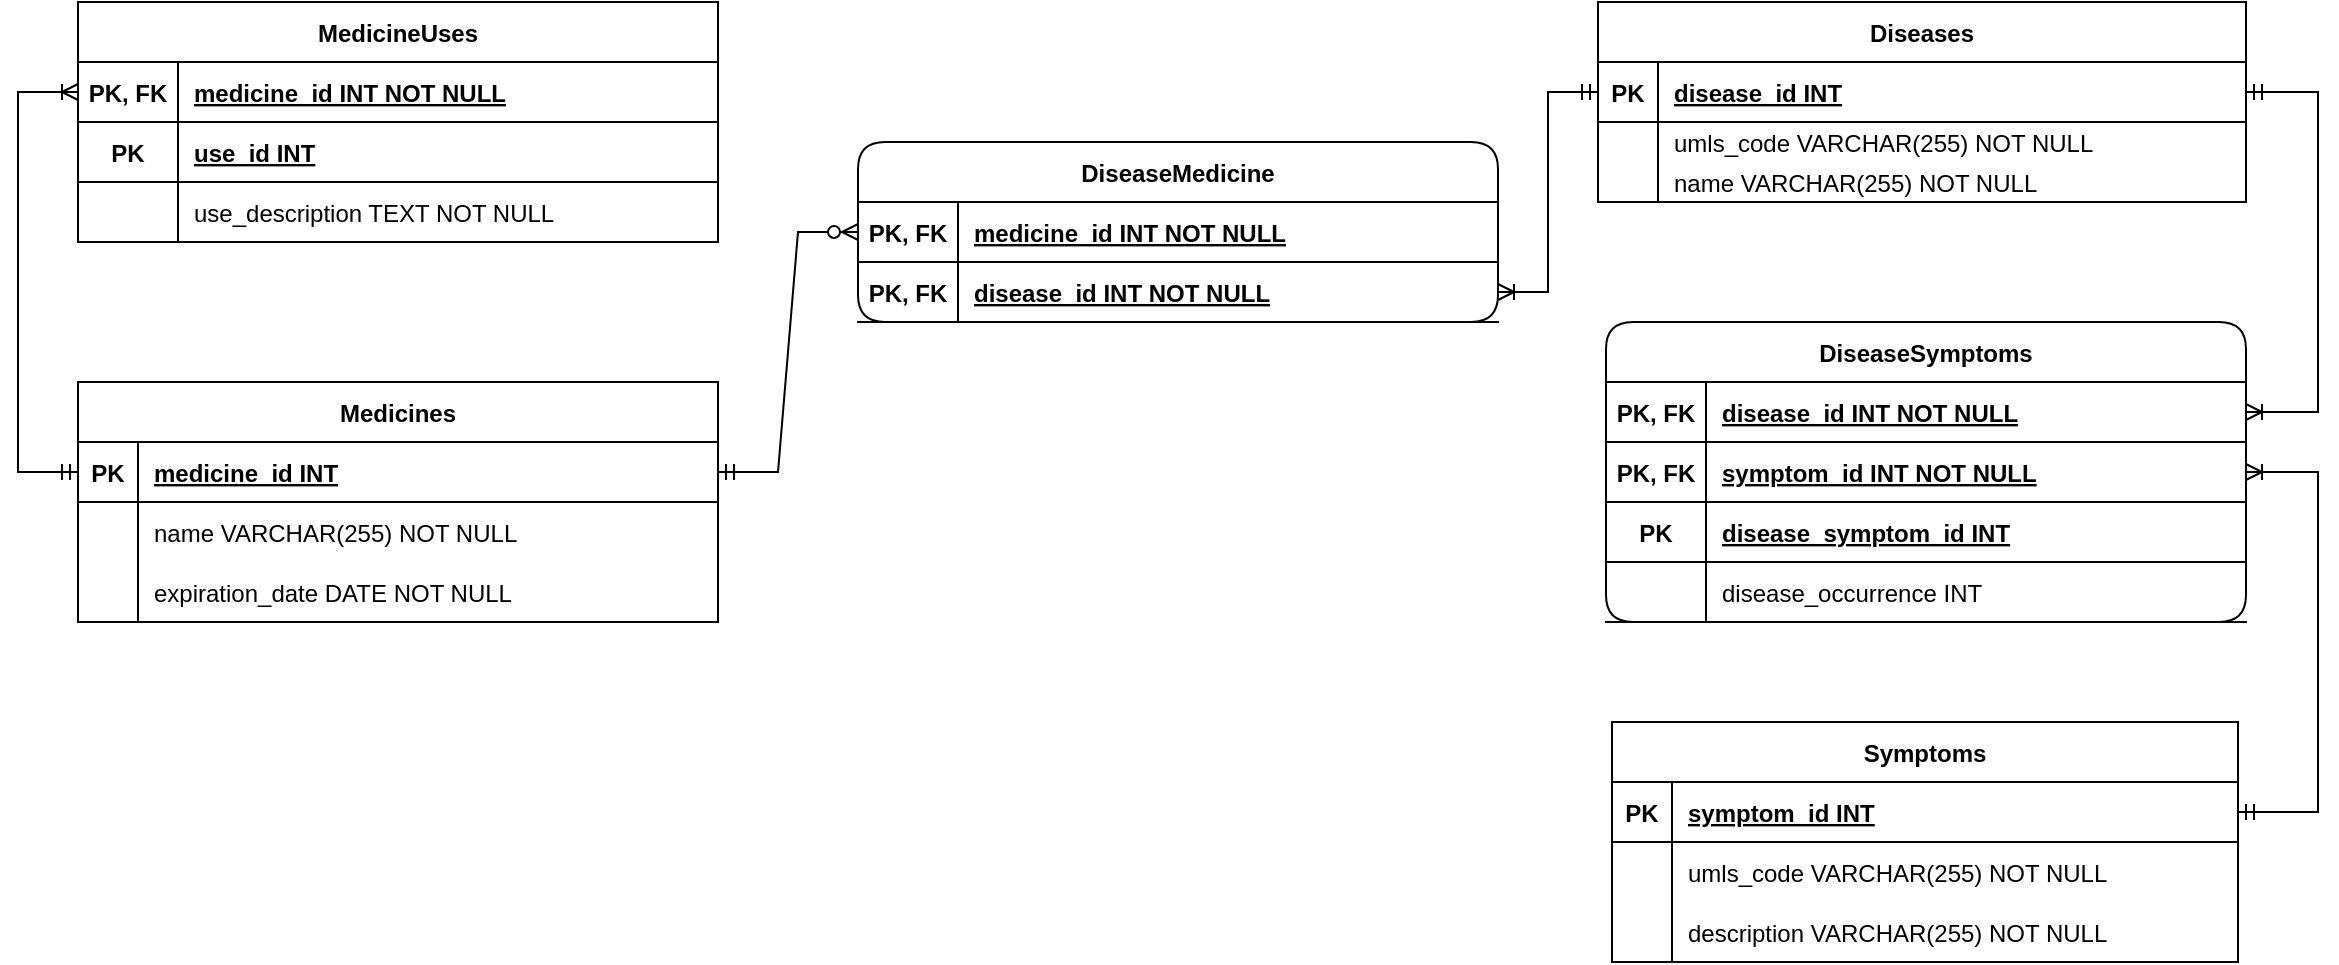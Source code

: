 <mxfile version="22.1.2" type="device">
  <diagram name="Page-1" id="ttUSgHwTbNv8ze0QcVNt">
    <mxGraphModel dx="2034" dy="779" grid="1" gridSize="10" guides="1" tooltips="1" connect="1" arrows="1" fold="1" page="1" pageScale="1" pageWidth="827" pageHeight="1169" math="0" shadow="0">
      <root>
        <mxCell id="0" />
        <mxCell id="1" parent="0" />
        <mxCell id="cqoNC4QTWLPXgIVE5hM0-1" value="Medicines" style="shape=table;startSize=30;container=1;collapsible=1;childLayout=tableLayout;fixedRows=1;rowLines=0;fontStyle=1;align=center;resizeLast=1;" parent="1" vertex="1">
          <mxGeometry x="-510" y="390" width="320" height="120" as="geometry" />
        </mxCell>
        <mxCell id="cqoNC4QTWLPXgIVE5hM0-2" value="" style="shape=tableRow;horizontal=0;startSize=0;swimlaneHead=0;swimlaneBody=0;fillColor=none;collapsible=0;dropTarget=0;points=[[0,0.5],[1,0.5]];portConstraint=eastwest;strokeColor=inherit;top=0;left=0;right=0;bottom=1;" parent="cqoNC4QTWLPXgIVE5hM0-1" vertex="1">
          <mxGeometry y="30" width="320" height="30" as="geometry" />
        </mxCell>
        <mxCell id="cqoNC4QTWLPXgIVE5hM0-3" value="PK" style="shape=partialRectangle;overflow=hidden;connectable=0;fillColor=none;strokeColor=inherit;top=0;left=0;bottom=0;right=0;fontStyle=1;" parent="cqoNC4QTWLPXgIVE5hM0-2" vertex="1">
          <mxGeometry width="30" height="30" as="geometry">
            <mxRectangle width="30" height="30" as="alternateBounds" />
          </mxGeometry>
        </mxCell>
        <mxCell id="cqoNC4QTWLPXgIVE5hM0-4" value="medicine_id INT " style="shape=partialRectangle;overflow=hidden;connectable=0;fillColor=none;align=left;strokeColor=inherit;top=0;left=0;bottom=0;right=0;spacingLeft=6;fontStyle=5;" parent="cqoNC4QTWLPXgIVE5hM0-2" vertex="1">
          <mxGeometry x="30" width="290" height="30" as="geometry">
            <mxRectangle width="290" height="30" as="alternateBounds" />
          </mxGeometry>
        </mxCell>
        <mxCell id="cqoNC4QTWLPXgIVE5hM0-5" value="" style="shape=tableRow;horizontal=0;startSize=0;swimlaneHead=0;swimlaneBody=0;fillColor=none;collapsible=0;dropTarget=0;points=[[0,0.5],[1,0.5]];portConstraint=eastwest;strokeColor=inherit;top=0;left=0;right=0;bottom=0;" parent="cqoNC4QTWLPXgIVE5hM0-1" vertex="1">
          <mxGeometry y="60" width="320" height="30" as="geometry" />
        </mxCell>
        <mxCell id="cqoNC4QTWLPXgIVE5hM0-6" value="" style="shape=partialRectangle;overflow=hidden;connectable=0;fillColor=none;strokeColor=inherit;top=0;left=0;bottom=0;right=0;" parent="cqoNC4QTWLPXgIVE5hM0-5" vertex="1">
          <mxGeometry width="30" height="30" as="geometry">
            <mxRectangle width="30" height="30" as="alternateBounds" />
          </mxGeometry>
        </mxCell>
        <mxCell id="cqoNC4QTWLPXgIVE5hM0-7" value="name VARCHAR(255) NOT NULL" style="shape=partialRectangle;overflow=hidden;connectable=0;fillColor=none;align=left;strokeColor=inherit;top=0;left=0;bottom=0;right=0;spacingLeft=6;" parent="cqoNC4QTWLPXgIVE5hM0-5" vertex="1">
          <mxGeometry x="30" width="290" height="30" as="geometry">
            <mxRectangle width="290" height="30" as="alternateBounds" />
          </mxGeometry>
        </mxCell>
        <mxCell id="cqoNC4QTWLPXgIVE5hM0-8" value="" style="shape=tableRow;horizontal=0;startSize=0;swimlaneHead=0;swimlaneBody=0;fillColor=none;collapsible=0;dropTarget=0;points=[[0,0.5],[1,0.5]];portConstraint=eastwest;strokeColor=inherit;top=0;left=0;right=0;bottom=0;" parent="cqoNC4QTWLPXgIVE5hM0-1" vertex="1">
          <mxGeometry y="90" width="320" height="30" as="geometry" />
        </mxCell>
        <mxCell id="cqoNC4QTWLPXgIVE5hM0-9" value="" style="shape=partialRectangle;overflow=hidden;connectable=0;fillColor=none;strokeColor=inherit;top=0;left=0;bottom=0;right=0;" parent="cqoNC4QTWLPXgIVE5hM0-8" vertex="1">
          <mxGeometry width="30" height="30" as="geometry">
            <mxRectangle width="30" height="30" as="alternateBounds" />
          </mxGeometry>
        </mxCell>
        <mxCell id="cqoNC4QTWLPXgIVE5hM0-10" value="expiration_date DATE NOT NULL" style="shape=partialRectangle;overflow=hidden;connectable=0;fillColor=none;align=left;strokeColor=inherit;top=0;left=0;bottom=0;right=0;spacingLeft=6;" parent="cqoNC4QTWLPXgIVE5hM0-8" vertex="1">
          <mxGeometry x="30" width="290" height="30" as="geometry">
            <mxRectangle width="290" height="30" as="alternateBounds" />
          </mxGeometry>
        </mxCell>
        <mxCell id="cqoNC4QTWLPXgIVE5hM0-14" value="Diseases" style="shape=table;startSize=30;container=1;collapsible=1;childLayout=tableLayout;fixedRows=1;rowLines=0;fontStyle=1;align=center;resizeLast=1;" parent="1" vertex="1">
          <mxGeometry x="250" y="200" width="324" height="100" as="geometry" />
        </mxCell>
        <mxCell id="cqoNC4QTWLPXgIVE5hM0-15" value="" style="shape=tableRow;horizontal=0;startSize=0;swimlaneHead=0;swimlaneBody=0;fillColor=none;collapsible=0;dropTarget=0;points=[[0,0.5],[1,0.5]];portConstraint=eastwest;strokeColor=inherit;top=0;left=0;right=0;bottom=1;" parent="cqoNC4QTWLPXgIVE5hM0-14" vertex="1">
          <mxGeometry y="30" width="324" height="30" as="geometry" />
        </mxCell>
        <mxCell id="cqoNC4QTWLPXgIVE5hM0-16" value="PK" style="shape=partialRectangle;overflow=hidden;connectable=0;fillColor=none;strokeColor=inherit;top=0;left=0;bottom=0;right=0;fontStyle=1;" parent="cqoNC4QTWLPXgIVE5hM0-15" vertex="1">
          <mxGeometry width="30" height="30" as="geometry">
            <mxRectangle width="30" height="30" as="alternateBounds" />
          </mxGeometry>
        </mxCell>
        <mxCell id="cqoNC4QTWLPXgIVE5hM0-17" value="disease_id INT " style="shape=partialRectangle;overflow=hidden;connectable=0;fillColor=none;align=left;strokeColor=inherit;top=0;left=0;bottom=0;right=0;spacingLeft=6;fontStyle=5;" parent="cqoNC4QTWLPXgIVE5hM0-15" vertex="1">
          <mxGeometry x="30" width="294" height="30" as="geometry">
            <mxRectangle width="294" height="30" as="alternateBounds" />
          </mxGeometry>
        </mxCell>
        <mxCell id="cqoNC4QTWLPXgIVE5hM0-18" value="" style="shape=tableRow;horizontal=0;startSize=0;swimlaneHead=0;swimlaneBody=0;fillColor=none;collapsible=0;dropTarget=0;points=[[0,0.5],[1,0.5]];portConstraint=eastwest;strokeColor=inherit;top=0;left=0;right=0;bottom=0;" parent="cqoNC4QTWLPXgIVE5hM0-14" vertex="1">
          <mxGeometry y="60" width="324" height="20" as="geometry" />
        </mxCell>
        <mxCell id="cqoNC4QTWLPXgIVE5hM0-19" value="" style="shape=partialRectangle;overflow=hidden;connectable=0;fillColor=none;strokeColor=inherit;top=0;left=0;bottom=0;right=0;" parent="cqoNC4QTWLPXgIVE5hM0-18" vertex="1">
          <mxGeometry width="30" height="20" as="geometry">
            <mxRectangle width="30" height="20" as="alternateBounds" />
          </mxGeometry>
        </mxCell>
        <mxCell id="cqoNC4QTWLPXgIVE5hM0-20" value="umls_code VARCHAR(255) NOT NULL" style="shape=partialRectangle;overflow=hidden;connectable=0;fillColor=none;align=left;strokeColor=inherit;top=0;left=0;bottom=0;right=0;spacingLeft=6;" parent="cqoNC4QTWLPXgIVE5hM0-18" vertex="1">
          <mxGeometry x="30" width="294" height="20" as="geometry">
            <mxRectangle width="294" height="20" as="alternateBounds" />
          </mxGeometry>
        </mxCell>
        <mxCell id="T7Ch2QCW6q7gVSq2uuzO-12" value="" style="shape=tableRow;horizontal=0;startSize=0;swimlaneHead=0;swimlaneBody=0;fillColor=none;collapsible=0;dropTarget=0;points=[[0,0.5],[1,0.5]];portConstraint=eastwest;strokeColor=inherit;top=0;left=0;right=0;bottom=0;" vertex="1" parent="cqoNC4QTWLPXgIVE5hM0-14">
          <mxGeometry y="80" width="324" height="20" as="geometry" />
        </mxCell>
        <mxCell id="T7Ch2QCW6q7gVSq2uuzO-13" value="" style="shape=partialRectangle;overflow=hidden;connectable=0;fillColor=none;strokeColor=inherit;top=0;left=0;bottom=0;right=0;" vertex="1" parent="T7Ch2QCW6q7gVSq2uuzO-12">
          <mxGeometry width="30" height="20" as="geometry">
            <mxRectangle width="30" height="20" as="alternateBounds" />
          </mxGeometry>
        </mxCell>
        <mxCell id="T7Ch2QCW6q7gVSq2uuzO-14" value="name VARCHAR(255) NOT NULL" style="shape=partialRectangle;overflow=hidden;connectable=0;fillColor=none;align=left;strokeColor=inherit;top=0;left=0;bottom=0;right=0;spacingLeft=6;" vertex="1" parent="T7Ch2QCW6q7gVSq2uuzO-12">
          <mxGeometry x="30" width="294" height="20" as="geometry">
            <mxRectangle width="294" height="20" as="alternateBounds" />
          </mxGeometry>
        </mxCell>
        <mxCell id="cqoNC4QTWLPXgIVE5hM0-24" value="Symptoms" style="shape=table;startSize=30;container=1;collapsible=1;childLayout=tableLayout;fixedRows=1;rowLines=0;fontStyle=1;align=center;resizeLast=1;" parent="1" vertex="1">
          <mxGeometry x="257" y="560" width="313" height="120" as="geometry" />
        </mxCell>
        <mxCell id="cqoNC4QTWLPXgIVE5hM0-25" value="" style="shape=tableRow;horizontal=0;startSize=0;swimlaneHead=0;swimlaneBody=0;fillColor=none;collapsible=0;dropTarget=0;points=[[0,0.5],[1,0.5]];portConstraint=eastwest;strokeColor=inherit;top=0;left=0;right=0;bottom=1;" parent="cqoNC4QTWLPXgIVE5hM0-24" vertex="1">
          <mxGeometry y="30" width="313" height="30" as="geometry" />
        </mxCell>
        <mxCell id="cqoNC4QTWLPXgIVE5hM0-26" value="PK" style="shape=partialRectangle;overflow=hidden;connectable=0;fillColor=none;strokeColor=inherit;top=0;left=0;bottom=0;right=0;fontStyle=1;" parent="cqoNC4QTWLPXgIVE5hM0-25" vertex="1">
          <mxGeometry width="30" height="30" as="geometry">
            <mxRectangle width="30" height="30" as="alternateBounds" />
          </mxGeometry>
        </mxCell>
        <mxCell id="cqoNC4QTWLPXgIVE5hM0-27" value="symptom_id INT " style="shape=partialRectangle;overflow=hidden;connectable=0;fillColor=none;align=left;strokeColor=inherit;top=0;left=0;bottom=0;right=0;spacingLeft=6;fontStyle=5;" parent="cqoNC4QTWLPXgIVE5hM0-25" vertex="1">
          <mxGeometry x="30" width="283" height="30" as="geometry">
            <mxRectangle width="283" height="30" as="alternateBounds" />
          </mxGeometry>
        </mxCell>
        <mxCell id="cqoNC4QTWLPXgIVE5hM0-28" value="" style="shape=tableRow;horizontal=0;startSize=0;swimlaneHead=0;swimlaneBody=0;fillColor=none;collapsible=0;dropTarget=0;points=[[0,0.5],[1,0.5]];portConstraint=eastwest;strokeColor=inherit;top=0;left=0;right=0;bottom=0;" parent="cqoNC4QTWLPXgIVE5hM0-24" vertex="1">
          <mxGeometry y="60" width="313" height="30" as="geometry" />
        </mxCell>
        <mxCell id="cqoNC4QTWLPXgIVE5hM0-29" value="" style="shape=partialRectangle;overflow=hidden;connectable=0;fillColor=none;strokeColor=inherit;top=0;left=0;bottom=0;right=0;" parent="cqoNC4QTWLPXgIVE5hM0-28" vertex="1">
          <mxGeometry width="30" height="30" as="geometry">
            <mxRectangle width="30" height="30" as="alternateBounds" />
          </mxGeometry>
        </mxCell>
        <mxCell id="cqoNC4QTWLPXgIVE5hM0-30" value="umls_code VARCHAR(255) NOT NULL" style="shape=partialRectangle;overflow=hidden;connectable=0;fillColor=none;align=left;strokeColor=inherit;top=0;left=0;bottom=0;right=0;spacingLeft=6;" parent="cqoNC4QTWLPXgIVE5hM0-28" vertex="1">
          <mxGeometry x="30" width="283" height="30" as="geometry">
            <mxRectangle width="283" height="30" as="alternateBounds" />
          </mxGeometry>
        </mxCell>
        <mxCell id="T7Ch2QCW6q7gVSq2uuzO-15" value="" style="shape=tableRow;horizontal=0;startSize=0;swimlaneHead=0;swimlaneBody=0;fillColor=none;collapsible=0;dropTarget=0;points=[[0,0.5],[1,0.5]];portConstraint=eastwest;strokeColor=inherit;top=0;left=0;right=0;bottom=0;" vertex="1" parent="cqoNC4QTWLPXgIVE5hM0-24">
          <mxGeometry y="90" width="313" height="30" as="geometry" />
        </mxCell>
        <mxCell id="T7Ch2QCW6q7gVSq2uuzO-16" value="" style="shape=partialRectangle;overflow=hidden;connectable=0;fillColor=none;strokeColor=inherit;top=0;left=0;bottom=0;right=0;" vertex="1" parent="T7Ch2QCW6q7gVSq2uuzO-15">
          <mxGeometry width="30" height="30" as="geometry">
            <mxRectangle width="30" height="30" as="alternateBounds" />
          </mxGeometry>
        </mxCell>
        <mxCell id="T7Ch2QCW6q7gVSq2uuzO-17" value="description VARCHAR(255) NOT NULL" style="shape=partialRectangle;overflow=hidden;connectable=0;fillColor=none;align=left;strokeColor=inherit;top=0;left=0;bottom=0;right=0;spacingLeft=6;" vertex="1" parent="T7Ch2QCW6q7gVSq2uuzO-15">
          <mxGeometry x="30" width="283" height="30" as="geometry">
            <mxRectangle width="283" height="30" as="alternateBounds" />
          </mxGeometry>
        </mxCell>
        <mxCell id="cqoNC4QTWLPXgIVE5hM0-34" value="MedicineUses" style="shape=table;startSize=30;container=1;collapsible=1;childLayout=tableLayout;fixedRows=1;rowLines=0;fontStyle=1;align=center;resizeLast=1;" parent="1" vertex="1">
          <mxGeometry x="-510" y="200" width="320" height="120" as="geometry" />
        </mxCell>
        <mxCell id="cqoNC4QTWLPXgIVE5hM0-35" value="" style="shape=tableRow;horizontal=0;startSize=0;swimlaneHead=0;swimlaneBody=0;fillColor=none;collapsible=0;dropTarget=0;points=[[0,0.5],[1,0.5]];portConstraint=eastwest;strokeColor=inherit;top=0;left=0;right=0;bottom=1;" parent="cqoNC4QTWLPXgIVE5hM0-34" vertex="1">
          <mxGeometry y="30" width="320" height="30" as="geometry" />
        </mxCell>
        <mxCell id="cqoNC4QTWLPXgIVE5hM0-36" value="PK, FK" style="shape=partialRectangle;overflow=hidden;connectable=0;fillColor=none;strokeColor=inherit;top=0;left=0;bottom=0;right=0;fontStyle=1;" parent="cqoNC4QTWLPXgIVE5hM0-35" vertex="1">
          <mxGeometry width="50.0" height="30" as="geometry">
            <mxRectangle width="50.0" height="30" as="alternateBounds" />
          </mxGeometry>
        </mxCell>
        <mxCell id="cqoNC4QTWLPXgIVE5hM0-37" value="medicine_id INT NOT NULL" style="shape=partialRectangle;overflow=hidden;connectable=0;fillColor=none;align=left;strokeColor=inherit;top=0;left=0;bottom=0;right=0;spacingLeft=6;fontStyle=5;" parent="cqoNC4QTWLPXgIVE5hM0-35" vertex="1">
          <mxGeometry x="50.0" width="270.0" height="30" as="geometry">
            <mxRectangle width="270.0" height="30" as="alternateBounds" />
          </mxGeometry>
        </mxCell>
        <mxCell id="cqoNC4QTWLPXgIVE5hM0-38" value="" style="shape=tableRow;horizontal=0;startSize=0;swimlaneHead=0;swimlaneBody=0;fillColor=none;collapsible=0;dropTarget=0;points=[[0,0.5],[1,0.5]];portConstraint=eastwest;strokeColor=inherit;top=0;left=0;right=0;bottom=1;" parent="cqoNC4QTWLPXgIVE5hM0-34" vertex="1">
          <mxGeometry y="60" width="320" height="30" as="geometry" />
        </mxCell>
        <mxCell id="cqoNC4QTWLPXgIVE5hM0-39" value="PK" style="shape=partialRectangle;overflow=hidden;connectable=0;fillColor=none;strokeColor=inherit;top=0;left=0;bottom=0;right=0;fontStyle=1;" parent="cqoNC4QTWLPXgIVE5hM0-38" vertex="1">
          <mxGeometry width="50.0" height="30" as="geometry">
            <mxRectangle width="50.0" height="30" as="alternateBounds" />
          </mxGeometry>
        </mxCell>
        <mxCell id="cqoNC4QTWLPXgIVE5hM0-40" value="use_id INT " style="shape=partialRectangle;overflow=hidden;connectable=0;fillColor=none;align=left;strokeColor=inherit;top=0;left=0;bottom=0;right=0;spacingLeft=6;fontStyle=5;" parent="cqoNC4QTWLPXgIVE5hM0-38" vertex="1">
          <mxGeometry x="50.0" width="270.0" height="30" as="geometry">
            <mxRectangle width="270.0" height="30" as="alternateBounds" />
          </mxGeometry>
        </mxCell>
        <mxCell id="cqoNC4QTWLPXgIVE5hM0-41" value="" style="shape=tableRow;horizontal=0;startSize=0;swimlaneHead=0;swimlaneBody=0;fillColor=none;collapsible=0;dropTarget=0;points=[[0,0.5],[1,0.5]];portConstraint=eastwest;strokeColor=inherit;top=0;left=0;right=0;bottom=0;" parent="cqoNC4QTWLPXgIVE5hM0-34" vertex="1">
          <mxGeometry y="90" width="320" height="30" as="geometry" />
        </mxCell>
        <mxCell id="cqoNC4QTWLPXgIVE5hM0-42" value="" style="shape=partialRectangle;overflow=hidden;connectable=0;fillColor=none;strokeColor=inherit;top=0;left=0;bottom=0;right=0;" parent="cqoNC4QTWLPXgIVE5hM0-41" vertex="1">
          <mxGeometry width="50.0" height="30" as="geometry">
            <mxRectangle width="50.0" height="30" as="alternateBounds" />
          </mxGeometry>
        </mxCell>
        <mxCell id="cqoNC4QTWLPXgIVE5hM0-43" value="use_description TEXT NOT NULL" style="shape=partialRectangle;overflow=hidden;connectable=0;fillColor=none;align=left;strokeColor=inherit;top=0;left=0;bottom=0;right=0;spacingLeft=6;" parent="cqoNC4QTWLPXgIVE5hM0-41" vertex="1">
          <mxGeometry x="50.0" width="270.0" height="30" as="geometry">
            <mxRectangle width="270.0" height="30" as="alternateBounds" />
          </mxGeometry>
        </mxCell>
        <mxCell id="cqoNC4QTWLPXgIVE5hM0-47" value="DiseaseSymptoms" style="shape=table;startSize=30;container=1;collapsible=1;childLayout=tableLayout;fixedRows=1;rowLines=0;fontStyle=1;align=center;resizeLast=1;rounded=1;" parent="1" vertex="1">
          <mxGeometry x="254" y="360" width="320" height="150" as="geometry" />
        </mxCell>
        <mxCell id="cqoNC4QTWLPXgIVE5hM0-48" value="" style="shape=tableRow;horizontal=0;startSize=0;swimlaneHead=0;swimlaneBody=0;fillColor=none;collapsible=0;dropTarget=0;points=[[0,0.5],[1,0.5]];portConstraint=eastwest;strokeColor=inherit;top=0;left=0;right=0;bottom=1;" parent="cqoNC4QTWLPXgIVE5hM0-47" vertex="1">
          <mxGeometry y="30" width="320" height="30" as="geometry" />
        </mxCell>
        <mxCell id="cqoNC4QTWLPXgIVE5hM0-49" value="PK, FK" style="shape=partialRectangle;overflow=hidden;connectable=0;fillColor=none;strokeColor=inherit;top=0;left=0;bottom=0;right=0;fontStyle=1;" parent="cqoNC4QTWLPXgIVE5hM0-48" vertex="1">
          <mxGeometry width="50" height="30" as="geometry">
            <mxRectangle width="50" height="30" as="alternateBounds" />
          </mxGeometry>
        </mxCell>
        <mxCell id="cqoNC4QTWLPXgIVE5hM0-50" value="disease_id INT NOT NULL" style="shape=partialRectangle;overflow=hidden;connectable=0;fillColor=none;align=left;strokeColor=inherit;top=0;left=0;bottom=0;right=0;spacingLeft=6;fontStyle=5;" parent="cqoNC4QTWLPXgIVE5hM0-48" vertex="1">
          <mxGeometry x="50" width="270" height="30" as="geometry">
            <mxRectangle width="270" height="30" as="alternateBounds" />
          </mxGeometry>
        </mxCell>
        <mxCell id="cqoNC4QTWLPXgIVE5hM0-51" value="" style="shape=tableRow;horizontal=0;startSize=0;swimlaneHead=0;swimlaneBody=0;fillColor=none;collapsible=0;dropTarget=0;points=[[0,0.5],[1,0.5]];portConstraint=eastwest;strokeColor=inherit;top=0;left=0;right=0;bottom=1;" parent="cqoNC4QTWLPXgIVE5hM0-47" vertex="1">
          <mxGeometry y="60" width="320" height="30" as="geometry" />
        </mxCell>
        <mxCell id="cqoNC4QTWLPXgIVE5hM0-52" value="PK, FK" style="shape=partialRectangle;overflow=hidden;connectable=0;fillColor=none;strokeColor=inherit;top=0;left=0;bottom=0;right=0;fontStyle=1;" parent="cqoNC4QTWLPXgIVE5hM0-51" vertex="1">
          <mxGeometry width="50" height="30" as="geometry">
            <mxRectangle width="50" height="30" as="alternateBounds" />
          </mxGeometry>
        </mxCell>
        <mxCell id="cqoNC4QTWLPXgIVE5hM0-53" value="symptom_id INT NOT NULL" style="shape=partialRectangle;overflow=hidden;connectable=0;fillColor=none;align=left;strokeColor=inherit;top=0;left=0;bottom=0;right=0;spacingLeft=6;fontStyle=5;" parent="cqoNC4QTWLPXgIVE5hM0-51" vertex="1">
          <mxGeometry x="50" width="270" height="30" as="geometry">
            <mxRectangle width="270" height="30" as="alternateBounds" />
          </mxGeometry>
        </mxCell>
        <mxCell id="cqoNC4QTWLPXgIVE5hM0-54" value="" style="shape=tableRow;horizontal=0;startSize=0;swimlaneHead=0;swimlaneBody=0;fillColor=none;collapsible=0;dropTarget=0;points=[[0,0.5],[1,0.5]];portConstraint=eastwest;strokeColor=inherit;top=0;left=0;right=0;bottom=1;" parent="cqoNC4QTWLPXgIVE5hM0-47" vertex="1">
          <mxGeometry y="90" width="320" height="30" as="geometry" />
        </mxCell>
        <mxCell id="cqoNC4QTWLPXgIVE5hM0-55" value="PK" style="shape=partialRectangle;overflow=hidden;connectable=0;fillColor=none;strokeColor=inherit;top=0;left=0;bottom=0;right=0;fontStyle=1;" parent="cqoNC4QTWLPXgIVE5hM0-54" vertex="1">
          <mxGeometry width="50" height="30" as="geometry">
            <mxRectangle width="50" height="30" as="alternateBounds" />
          </mxGeometry>
        </mxCell>
        <mxCell id="cqoNC4QTWLPXgIVE5hM0-56" value="disease_symptom_id INT " style="shape=partialRectangle;overflow=hidden;connectable=0;fillColor=none;align=left;strokeColor=inherit;top=0;left=0;bottom=0;right=0;spacingLeft=6;fontStyle=5;" parent="cqoNC4QTWLPXgIVE5hM0-54" vertex="1">
          <mxGeometry x="50" width="270" height="30" as="geometry">
            <mxRectangle width="270" height="30" as="alternateBounds" />
          </mxGeometry>
        </mxCell>
        <mxCell id="T7Ch2QCW6q7gVSq2uuzO-18" value="" style="shape=tableRow;horizontal=0;startSize=0;swimlaneHead=0;swimlaneBody=0;fillColor=none;collapsible=0;dropTarget=0;points=[[0,0.5],[1,0.5]];portConstraint=eastwest;strokeColor=inherit;top=0;left=0;right=0;bottom=1;fontStyle=0" vertex="1" parent="cqoNC4QTWLPXgIVE5hM0-47">
          <mxGeometry y="120" width="320" height="30" as="geometry" />
        </mxCell>
        <mxCell id="T7Ch2QCW6q7gVSq2uuzO-19" value="" style="shape=partialRectangle;overflow=hidden;connectable=0;fillColor=none;strokeColor=inherit;top=0;left=0;bottom=0;right=0;fontStyle=1;" vertex="1" parent="T7Ch2QCW6q7gVSq2uuzO-18">
          <mxGeometry width="50" height="30" as="geometry">
            <mxRectangle width="50" height="30" as="alternateBounds" />
          </mxGeometry>
        </mxCell>
        <mxCell id="T7Ch2QCW6q7gVSq2uuzO-20" value="disease_occurrence INT" style="shape=partialRectangle;overflow=hidden;connectable=0;fillColor=none;align=left;strokeColor=inherit;top=0;left=0;bottom=0;right=0;spacingLeft=6;fontStyle=0;" vertex="1" parent="T7Ch2QCW6q7gVSq2uuzO-18">
          <mxGeometry x="50" width="270" height="30" as="geometry">
            <mxRectangle width="270" height="30" as="alternateBounds" />
          </mxGeometry>
        </mxCell>
        <mxCell id="cqoNC4QTWLPXgIVE5hM0-63" value="DiseaseMedicine" style="shape=table;startSize=30;container=1;collapsible=1;childLayout=tableLayout;fixedRows=1;rowLines=0;fontStyle=1;align=center;resizeLast=1;rounded=1;" parent="1" vertex="1">
          <mxGeometry x="-120" y="270" width="320" height="90" as="geometry" />
        </mxCell>
        <mxCell id="cqoNC4QTWLPXgIVE5hM0-64" value="" style="shape=tableRow;horizontal=0;startSize=0;swimlaneHead=0;swimlaneBody=0;fillColor=none;collapsible=0;dropTarget=0;points=[[0,0.5],[1,0.5]];portConstraint=eastwest;strokeColor=inherit;top=0;left=0;right=0;bottom=1;" parent="cqoNC4QTWLPXgIVE5hM0-63" vertex="1">
          <mxGeometry y="30" width="320" height="30" as="geometry" />
        </mxCell>
        <mxCell id="cqoNC4QTWLPXgIVE5hM0-65" value="PK, FK" style="shape=partialRectangle;overflow=hidden;connectable=0;fillColor=none;strokeColor=inherit;top=0;left=0;bottom=0;right=0;fontStyle=1;" parent="cqoNC4QTWLPXgIVE5hM0-64" vertex="1">
          <mxGeometry width="50" height="30" as="geometry">
            <mxRectangle width="50" height="30" as="alternateBounds" />
          </mxGeometry>
        </mxCell>
        <mxCell id="cqoNC4QTWLPXgIVE5hM0-66" value="medicine_id INT NOT NULL" style="shape=partialRectangle;overflow=hidden;connectable=0;fillColor=none;align=left;strokeColor=inherit;top=0;left=0;bottom=0;right=0;spacingLeft=6;fontStyle=5;" parent="cqoNC4QTWLPXgIVE5hM0-64" vertex="1">
          <mxGeometry x="50" width="270" height="30" as="geometry">
            <mxRectangle width="270" height="30" as="alternateBounds" />
          </mxGeometry>
        </mxCell>
        <mxCell id="cqoNC4QTWLPXgIVE5hM0-67" value="" style="shape=tableRow;horizontal=0;startSize=0;swimlaneHead=0;swimlaneBody=0;fillColor=none;collapsible=0;dropTarget=0;points=[[0,0.5],[1,0.5]];portConstraint=eastwest;strokeColor=inherit;top=0;left=0;right=0;bottom=1;" parent="cqoNC4QTWLPXgIVE5hM0-63" vertex="1">
          <mxGeometry y="60" width="320" height="30" as="geometry" />
        </mxCell>
        <mxCell id="cqoNC4QTWLPXgIVE5hM0-68" value="PK, FK" style="shape=partialRectangle;overflow=hidden;connectable=0;fillColor=none;strokeColor=inherit;top=0;left=0;bottom=0;right=0;fontStyle=1;" parent="cqoNC4QTWLPXgIVE5hM0-67" vertex="1">
          <mxGeometry width="50" height="30" as="geometry">
            <mxRectangle width="50" height="30" as="alternateBounds" />
          </mxGeometry>
        </mxCell>
        <mxCell id="cqoNC4QTWLPXgIVE5hM0-69" value="disease_id INT NOT NULL" style="shape=partialRectangle;overflow=hidden;connectable=0;fillColor=none;align=left;strokeColor=inherit;top=0;left=0;bottom=0;right=0;spacingLeft=6;fontStyle=5;" parent="cqoNC4QTWLPXgIVE5hM0-67" vertex="1">
          <mxGeometry x="50" width="270" height="30" as="geometry">
            <mxRectangle width="270" height="30" as="alternateBounds" />
          </mxGeometry>
        </mxCell>
        <mxCell id="cqoNC4QTWLPXgIVE5hM0-82" value="" style="edgeStyle=entityRelationEdgeStyle;fontSize=12;html=1;endArrow=ERzeroToMany;startArrow=ERmandOne;rounded=0;entryX=0;entryY=0.5;entryDx=0;entryDy=0;exitX=1;exitY=0.5;exitDx=0;exitDy=0;exitPerimeter=0;" parent="1" source="cqoNC4QTWLPXgIVE5hM0-2" target="cqoNC4QTWLPXgIVE5hM0-64" edge="1">
          <mxGeometry width="100" height="100" relative="1" as="geometry">
            <mxPoint x="-190" y="440" as="sourcePoint" />
            <mxPoint x="-10" y="170" as="targetPoint" />
            <Array as="points">
              <mxPoint x="-100" y="120" />
              <mxPoint x="-100" y="120" />
              <mxPoint x="-100" y="120" />
            </Array>
          </mxGeometry>
        </mxCell>
        <mxCell id="cqoNC4QTWLPXgIVE5hM0-83" value="" style="edgeStyle=orthogonalEdgeStyle;fontSize=12;html=1;endArrow=ERmandOne;startArrow=ERoneToMany;rounded=0;exitX=1;exitY=0.5;exitDx=0;exitDy=0;startFill=0;endFill=0;entryX=0;entryY=0.5;entryDx=0;entryDy=0;" parent="1" source="cqoNC4QTWLPXgIVE5hM0-67" target="cqoNC4QTWLPXgIVE5hM0-15" edge="1">
          <mxGeometry width="100" height="100" relative="1" as="geometry">
            <mxPoint x="270" y="120" as="sourcePoint" />
            <mxPoint x="450" y="155" as="targetPoint" />
          </mxGeometry>
        </mxCell>
        <mxCell id="cqoNC4QTWLPXgIVE5hM0-84" value="" style="edgeStyle=elbowEdgeStyle;fontSize=12;html=1;endArrow=ERmandOne;startArrow=ERoneToMany;rounded=0;startFill=0;endFill=0;entryX=1;entryY=0.5;entryDx=0;entryDy=0;exitX=1;exitY=0.5;exitDx=0;exitDy=0;" parent="1" source="cqoNC4QTWLPXgIVE5hM0-51" target="cqoNC4QTWLPXgIVE5hM0-25" edge="1">
          <mxGeometry width="100" height="100" relative="1" as="geometry">
            <mxPoint x="310" y="380" as="sourcePoint" />
            <mxPoint x="440" y="330" as="targetPoint" />
            <Array as="points">
              <mxPoint x="610" y="520" />
            </Array>
          </mxGeometry>
        </mxCell>
        <mxCell id="cqoNC4QTWLPXgIVE5hM0-85" value="" style="edgeStyle=orthogonalEdgeStyle;fontSize=12;html=1;endArrow=ERmandOne;startArrow=ERoneToMany;rounded=0;startFill=0;endFill=0;exitX=1;exitY=0.5;exitDx=0;exitDy=0;" parent="1" source="cqoNC4QTWLPXgIVE5hM0-48" target="cqoNC4QTWLPXgIVE5hM0-15" edge="1">
          <mxGeometry width="100" height="100" relative="1" as="geometry">
            <mxPoint x="310" y="370" as="sourcePoint" />
            <mxPoint x="440" y="161" as="targetPoint" />
            <Array as="points">
              <mxPoint x="610" y="405" />
              <mxPoint x="610" y="245" />
            </Array>
          </mxGeometry>
        </mxCell>
        <mxCell id="cqoNC4QTWLPXgIVE5hM0-106" value="" style="edgeStyle=orthogonalEdgeStyle;fontSize=12;html=1;endArrow=ERmandOne;endFill=0;startArrow=ERoneToMany;rounded=0;entryX=0;entryY=0.5;entryDx=0;entryDy=0;jumpSize=6;exitX=0;exitY=0.5;exitDx=0;exitDy=0;elbow=vertical;startFill=0;" parent="1" source="cqoNC4QTWLPXgIVE5hM0-35" target="cqoNC4QTWLPXgIVE5hM0-2" edge="1">
          <mxGeometry width="100" height="100" relative="1" as="geometry">
            <mxPoint x="-350" y="410" as="sourcePoint" />
            <mxPoint x="-420" y="220" as="targetPoint" />
            <Array as="points">
              <mxPoint x="-540" y="245" />
              <mxPoint x="-540" y="435" />
            </Array>
          </mxGeometry>
        </mxCell>
      </root>
    </mxGraphModel>
  </diagram>
</mxfile>
